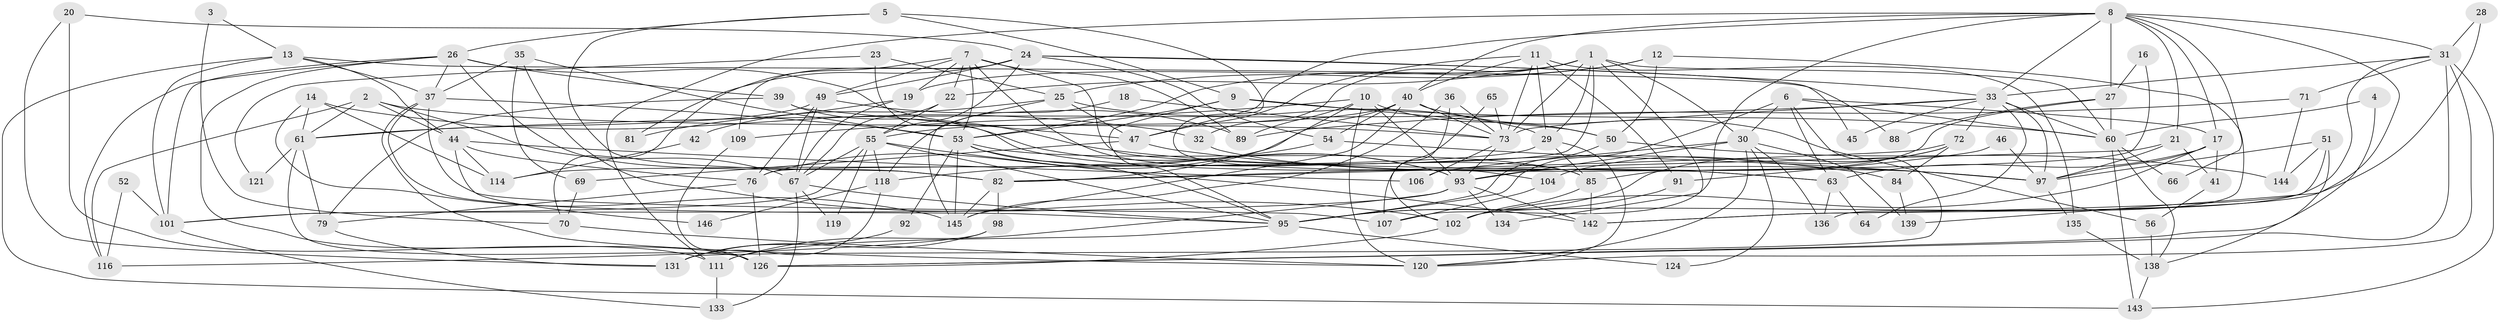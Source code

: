 // Generated by graph-tools (version 1.1) at 2025/52/02/27/25 19:52:02]
// undirected, 104 vertices, 250 edges
graph export_dot {
graph [start="1"]
  node [color=gray90,style=filled];
  1 [super="+43"];
  2 [super="+78"];
  3;
  4;
  5 [super="+83"];
  6 [super="+94"];
  7 [super="+87"];
  8 [super="+112"];
  9 [super="+15"];
  10 [super="+99"];
  11 [super="+103"];
  12;
  13 [super="+57"];
  14 [super="+77"];
  16;
  17 [super="+108"];
  18;
  19;
  20;
  21;
  22 [super="+90"];
  23;
  24 [super="+48"];
  25 [super="+115"];
  26 [super="+100"];
  27 [super="+123"];
  28;
  29 [super="+34"];
  30 [super="+140"];
  31 [super="+38"];
  32;
  33 [super="+58"];
  35;
  36;
  37 [super="+68"];
  39;
  40 [super="+59"];
  41;
  42;
  44 [super="+113"];
  45;
  46;
  47 [super="+74"];
  49;
  50 [super="+62"];
  51;
  52;
  53 [super="+130"];
  54;
  55 [super="+125"];
  56;
  60 [super="+75"];
  61 [super="+86"];
  63 [super="+129"];
  64;
  65;
  66;
  67 [super="+80"];
  69;
  70 [super="+96"];
  71;
  72 [super="+137"];
  73 [super="+141"];
  76 [super="+127"];
  79;
  81;
  82 [super="+110"];
  84;
  85;
  88;
  89;
  91;
  92;
  93 [super="+122"];
  95 [super="+117"];
  97 [super="+105"];
  98;
  101 [super="+132"];
  102 [super="+128"];
  104;
  106;
  107;
  109;
  111;
  114;
  116;
  118;
  119;
  120;
  121;
  124;
  126;
  131;
  133;
  134;
  135;
  136;
  138;
  139;
  142;
  143;
  144;
  145;
  146;
  1 -- 19;
  1 -- 32;
  1 -- 30;
  1 -- 73;
  1 -- 134;
  1 -- 60;
  1 -- 29;
  1 -- 76;
  1 -- 22;
  2 -- 73;
  2 -- 61;
  2 -- 116;
  2 -- 67;
  2 -- 44;
  3 -- 13;
  3 -- 70;
  4 -- 138;
  4 -- 60;
  5 -- 104;
  5 -- 82;
  5 -- 9;
  5 -- 26;
  6 -- 131;
  6 -- 95;
  6 -- 63;
  6 -- 17;
  6 -- 60;
  6 -- 30;
  7 -- 49;
  7 -- 53;
  7 -- 19;
  7 -- 85;
  7 -- 89;
  7 -- 63;
  7 -- 70;
  7 -- 22;
  8 -- 139;
  8 -- 21;
  8 -- 27;
  8 -- 107;
  8 -- 66;
  8 -- 40;
  8 -- 31;
  8 -- 111;
  8 -- 47;
  8 -- 33;
  8 -- 17;
  9 -- 50;
  9 -- 95;
  9 -- 60;
  9 -- 53;
  10 -- 109;
  10 -- 120;
  10 -- 93;
  10 -- 89;
  10 -- 50;
  10 -- 82;
  11 -- 91;
  11 -- 135;
  11 -- 47;
  11 -- 40;
  11 -- 29;
  11 -- 73;
  12 -- 50;
  12 -- 136;
  12 -- 53;
  12 -- 25;
  13 -- 37;
  13 -- 101;
  13 -- 88;
  13 -- 44;
  13 -- 143;
  14 -- 145;
  14 -- 61;
  14 -- 32;
  14 -- 114;
  16 -- 85;
  16 -- 27;
  17 -- 41;
  17 -- 102;
  17 -- 63;
  17 -- 97;
  18 -- 118;
  18 -- 73;
  19 -- 67;
  19 -- 81;
  20 -- 111;
  20 -- 131;
  20 -- 24;
  21 -- 82;
  21 -- 41;
  21 -- 97;
  22 -- 67;
  22 -- 55;
  23 -- 25;
  23 -- 93;
  23 -- 121;
  24 -- 54;
  24 -- 55;
  24 -- 81;
  24 -- 33;
  24 -- 49;
  24 -- 109;
  24 -- 45;
  25 -- 29;
  25 -- 145;
  25 -- 42;
  25 -- 47;
  26 -- 126;
  26 -- 37;
  26 -- 116;
  26 -- 82;
  26 -- 84;
  26 -- 101;
  26 -- 39;
  27 -- 88;
  27 -- 60;
  27 -- 93;
  28 -- 142;
  28 -- 31;
  29 -- 120;
  29 -- 114;
  29 -- 85;
  30 -- 120;
  30 -- 139;
  30 -- 136;
  30 -- 106;
  30 -- 124;
  30 -- 93;
  31 -- 102;
  31 -- 120;
  31 -- 126;
  31 -- 143;
  31 -- 33;
  31 -- 71;
  32 -- 97;
  33 -- 60;
  33 -- 64;
  33 -- 73;
  33 -- 45;
  33 -- 61;
  33 -- 97;
  33 -- 72;
  35 -- 102;
  35 -- 53;
  35 -- 69;
  35 -- 37;
  36 -- 102;
  36 -- 73;
  36 -- 145;
  37 -- 107;
  37 -- 53;
  37 -- 120;
  37 -- 95;
  39 -- 79;
  39 -- 47;
  39 -- 63;
  40 -- 56;
  40 -- 55;
  40 -- 76;
  40 -- 145;
  40 -- 54;
  40 -- 73;
  41 -- 56;
  42 -- 114;
  44 -- 146;
  44 -- 106;
  44 -- 114;
  44 -- 76;
  46 -- 91;
  46 -- 97;
  47 -- 97;
  47 -- 69;
  49 -- 89;
  49 -- 76;
  49 -- 61;
  49 -- 67;
  50 -- 144;
  50 -- 95;
  51 -- 142;
  51 -- 126;
  51 -- 144;
  51 -- 97;
  52 -- 116;
  52 -- 101;
  53 -- 93;
  53 -- 92;
  53 -- 145;
  53 -- 85;
  53 -- 95;
  54 -- 97;
  54 -- 118;
  55 -- 142;
  55 -- 101;
  55 -- 67;
  55 -- 119;
  55 -- 118;
  55 -- 95;
  56 -- 138;
  60 -- 138;
  60 -- 66;
  60 -- 143;
  61 -- 79;
  61 -- 121;
  61 -- 126;
  63 -- 64;
  63 -- 136;
  65 -- 107;
  65 -- 73;
  67 -- 119;
  67 -- 133;
  67 -- 95;
  69 -- 70;
  70 -- 120;
  71 -- 89;
  71 -- 144;
  72 -- 104;
  72 -- 82;
  72 -- 84;
  72 -- 95;
  73 -- 93;
  73 -- 106;
  76 -- 126;
  76 -- 79;
  79 -- 131;
  82 -- 145;
  82 -- 98;
  84 -- 139;
  85 -- 102;
  85 -- 142;
  91 -- 95;
  92 -- 131;
  93 -- 101;
  93 -- 111;
  93 -- 134;
  93 -- 142;
  95 -- 111;
  95 -- 124;
  97 -- 135;
  98 -- 131;
  98 -- 116;
  101 -- 133;
  102 -- 126;
  104 -- 107;
  109 -- 126;
  111 -- 133;
  118 -- 131;
  118 -- 146;
  135 -- 138;
  138 -- 143;
}

